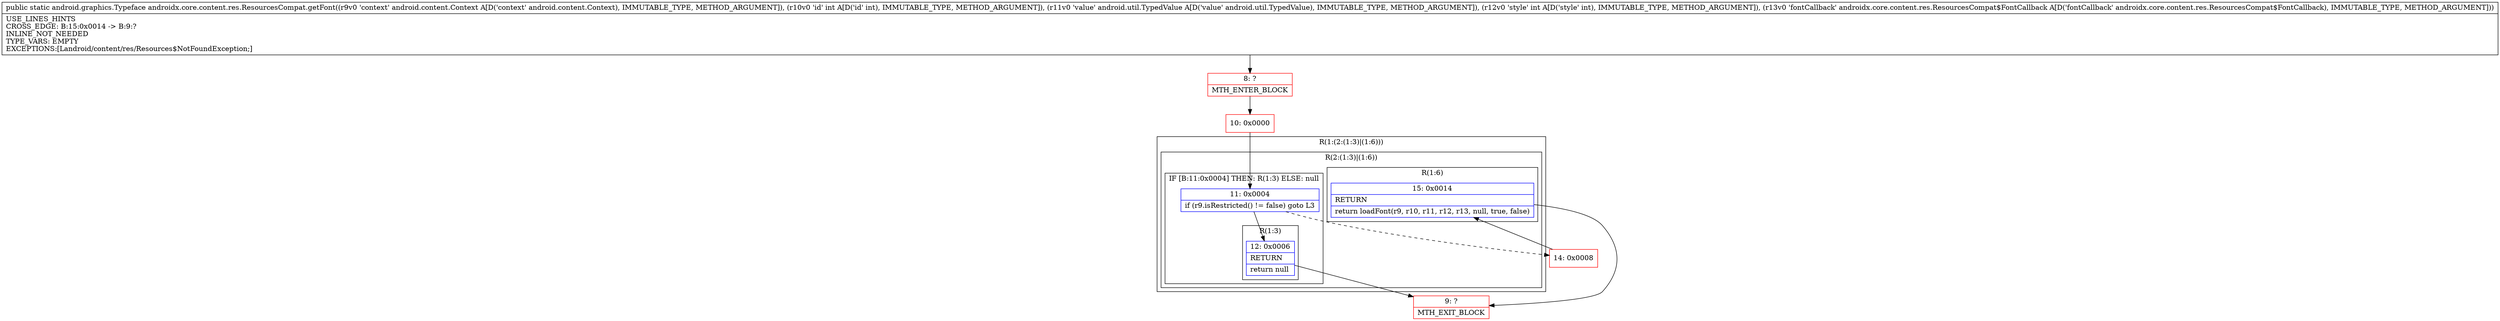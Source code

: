 digraph "CFG forandroidx.core.content.res.ResourcesCompat.getFont(Landroid\/content\/Context;ILandroid\/util\/TypedValue;ILandroidx\/core\/content\/res\/ResourcesCompat$FontCallback;)Landroid\/graphics\/Typeface;" {
subgraph cluster_Region_1976608103 {
label = "R(1:(2:(1:3)|(1:6)))";
node [shape=record,color=blue];
subgraph cluster_Region_1350151913 {
label = "R(2:(1:3)|(1:6))";
node [shape=record,color=blue];
subgraph cluster_IfRegion_385265688 {
label = "IF [B:11:0x0004] THEN: R(1:3) ELSE: null";
node [shape=record,color=blue];
Node_11 [shape=record,label="{11\:\ 0x0004|if (r9.isRestricted() != false) goto L3\l}"];
subgraph cluster_Region_770083831 {
label = "R(1:3)";
node [shape=record,color=blue];
Node_12 [shape=record,label="{12\:\ 0x0006|RETURN\l|return null\l}"];
}
}
subgraph cluster_Region_1575876785 {
label = "R(1:6)";
node [shape=record,color=blue];
Node_15 [shape=record,label="{15\:\ 0x0014|RETURN\l|return loadFont(r9, r10, r11, r12, r13, null, true, false)\l}"];
}
}
}
Node_8 [shape=record,color=red,label="{8\:\ ?|MTH_ENTER_BLOCK\l}"];
Node_10 [shape=record,color=red,label="{10\:\ 0x0000}"];
Node_9 [shape=record,color=red,label="{9\:\ ?|MTH_EXIT_BLOCK\l}"];
Node_14 [shape=record,color=red,label="{14\:\ 0x0008}"];
MethodNode[shape=record,label="{public static android.graphics.Typeface androidx.core.content.res.ResourcesCompat.getFont((r9v0 'context' android.content.Context A[D('context' android.content.Context), IMMUTABLE_TYPE, METHOD_ARGUMENT]), (r10v0 'id' int A[D('id' int), IMMUTABLE_TYPE, METHOD_ARGUMENT]), (r11v0 'value' android.util.TypedValue A[D('value' android.util.TypedValue), IMMUTABLE_TYPE, METHOD_ARGUMENT]), (r12v0 'style' int A[D('style' int), IMMUTABLE_TYPE, METHOD_ARGUMENT]), (r13v0 'fontCallback' androidx.core.content.res.ResourcesCompat$FontCallback A[D('fontCallback' androidx.core.content.res.ResourcesCompat$FontCallback), IMMUTABLE_TYPE, METHOD_ARGUMENT]))  | USE_LINES_HINTS\lCROSS_EDGE: B:15:0x0014 \-\> B:9:?\lINLINE_NOT_NEEDED\lTYPE_VARS: EMPTY\lEXCEPTIONS:[Landroid\/content\/res\/Resources$NotFoundException;]\l}"];
MethodNode -> Node_8;Node_11 -> Node_12;
Node_11 -> Node_14[style=dashed];
Node_12 -> Node_9;
Node_15 -> Node_9;
Node_8 -> Node_10;
Node_10 -> Node_11;
Node_14 -> Node_15;
}

